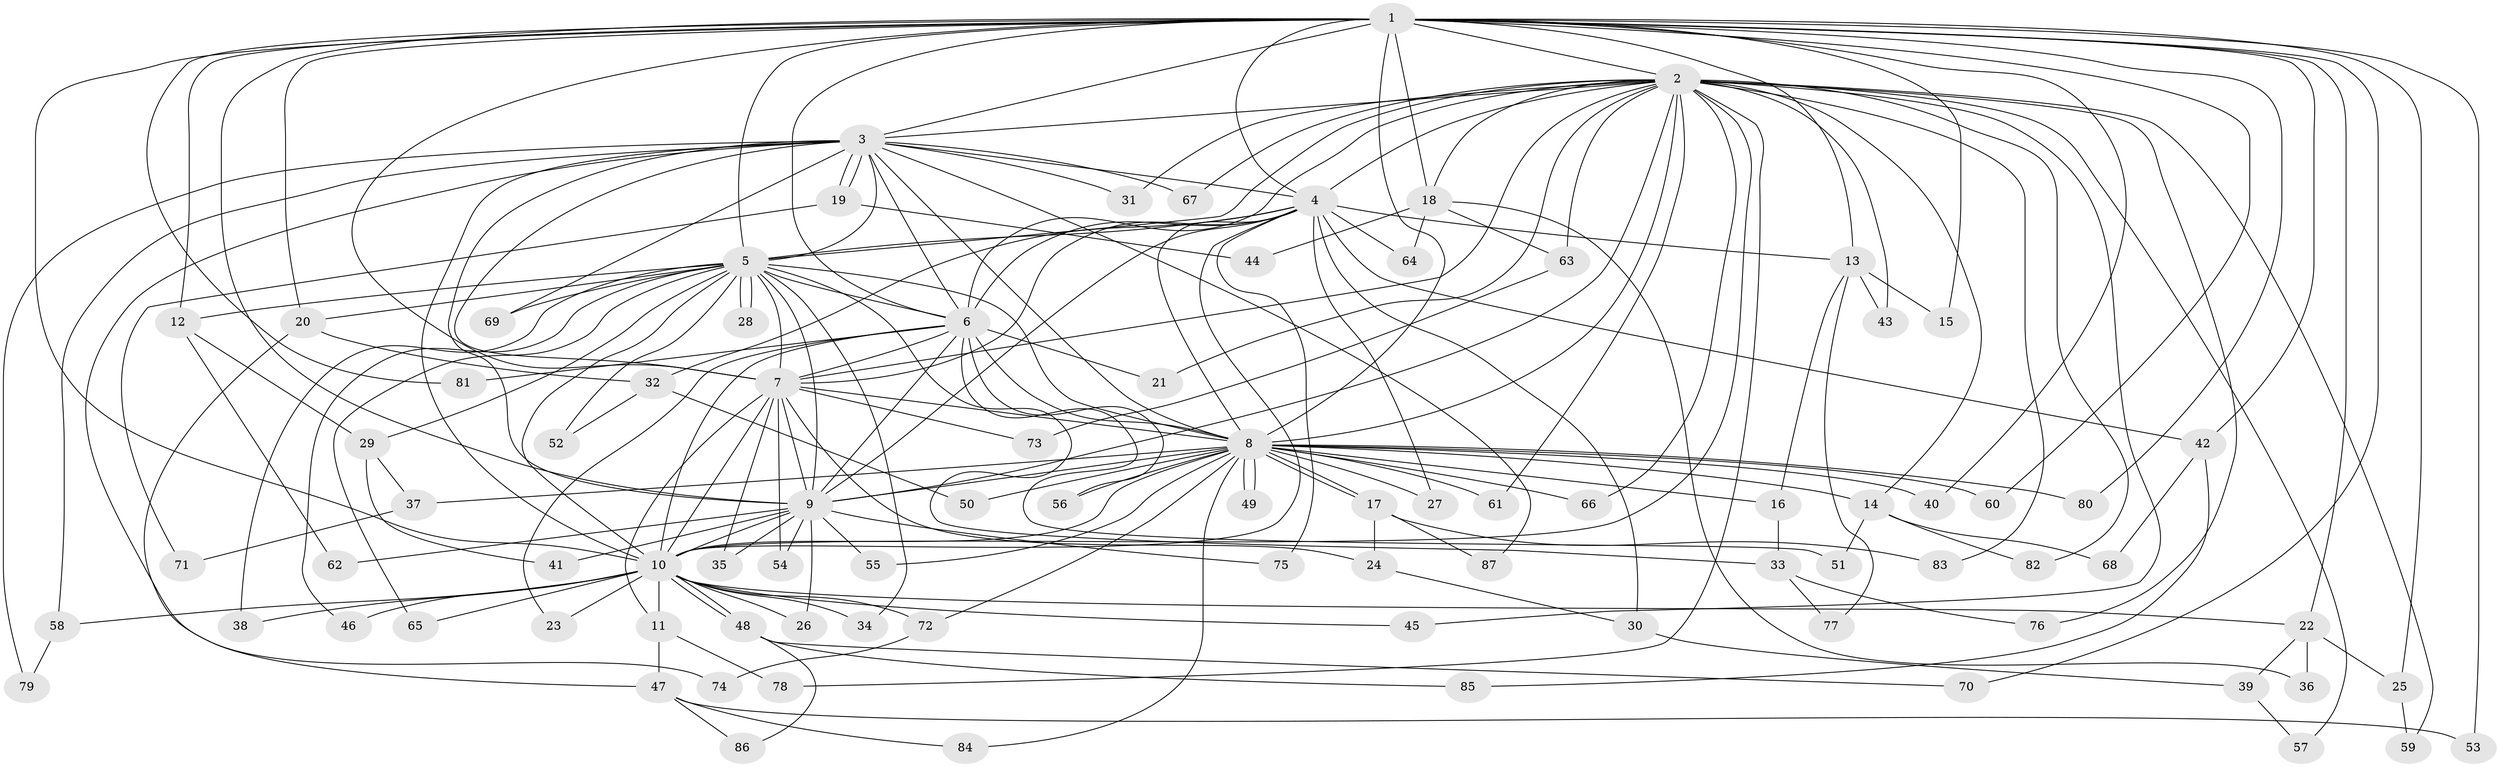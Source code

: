 // Generated by graph-tools (version 1.1) at 2025/44/03/09/25 04:44:06]
// undirected, 87 vertices, 199 edges
graph export_dot {
graph [start="1"]
  node [color=gray90,style=filled];
  1;
  2;
  3;
  4;
  5;
  6;
  7;
  8;
  9;
  10;
  11;
  12;
  13;
  14;
  15;
  16;
  17;
  18;
  19;
  20;
  21;
  22;
  23;
  24;
  25;
  26;
  27;
  28;
  29;
  30;
  31;
  32;
  33;
  34;
  35;
  36;
  37;
  38;
  39;
  40;
  41;
  42;
  43;
  44;
  45;
  46;
  47;
  48;
  49;
  50;
  51;
  52;
  53;
  54;
  55;
  56;
  57;
  58;
  59;
  60;
  61;
  62;
  63;
  64;
  65;
  66;
  67;
  68;
  69;
  70;
  71;
  72;
  73;
  74;
  75;
  76;
  77;
  78;
  79;
  80;
  81;
  82;
  83;
  84;
  85;
  86;
  87;
  1 -- 2;
  1 -- 3;
  1 -- 4;
  1 -- 5;
  1 -- 6;
  1 -- 7;
  1 -- 8;
  1 -- 9;
  1 -- 10;
  1 -- 12;
  1 -- 13;
  1 -- 15;
  1 -- 18;
  1 -- 20;
  1 -- 22;
  1 -- 25;
  1 -- 40;
  1 -- 42;
  1 -- 53;
  1 -- 60;
  1 -- 70;
  1 -- 80;
  1 -- 81;
  2 -- 3;
  2 -- 4;
  2 -- 5;
  2 -- 6;
  2 -- 7;
  2 -- 8;
  2 -- 9;
  2 -- 10;
  2 -- 14;
  2 -- 18;
  2 -- 21;
  2 -- 31;
  2 -- 43;
  2 -- 45;
  2 -- 57;
  2 -- 59;
  2 -- 61;
  2 -- 63;
  2 -- 66;
  2 -- 67;
  2 -- 76;
  2 -- 78;
  2 -- 82;
  2 -- 83;
  3 -- 4;
  3 -- 5;
  3 -- 6;
  3 -- 7;
  3 -- 8;
  3 -- 9;
  3 -- 10;
  3 -- 19;
  3 -- 19;
  3 -- 31;
  3 -- 58;
  3 -- 67;
  3 -- 69;
  3 -- 74;
  3 -- 79;
  3 -- 87;
  4 -- 5;
  4 -- 6;
  4 -- 7;
  4 -- 8;
  4 -- 9;
  4 -- 10;
  4 -- 13;
  4 -- 27;
  4 -- 30;
  4 -- 32;
  4 -- 42;
  4 -- 64;
  4 -- 75;
  5 -- 6;
  5 -- 7;
  5 -- 8;
  5 -- 9;
  5 -- 10;
  5 -- 12;
  5 -- 20;
  5 -- 28;
  5 -- 28;
  5 -- 29;
  5 -- 33;
  5 -- 34;
  5 -- 38;
  5 -- 46;
  5 -- 52;
  5 -- 65;
  5 -- 69;
  6 -- 7;
  6 -- 8;
  6 -- 9;
  6 -- 10;
  6 -- 21;
  6 -- 23;
  6 -- 51;
  6 -- 56;
  6 -- 81;
  7 -- 8;
  7 -- 9;
  7 -- 10;
  7 -- 11;
  7 -- 24;
  7 -- 35;
  7 -- 54;
  7 -- 73;
  8 -- 9;
  8 -- 10;
  8 -- 14;
  8 -- 16;
  8 -- 17;
  8 -- 17;
  8 -- 27;
  8 -- 37;
  8 -- 40;
  8 -- 49;
  8 -- 49;
  8 -- 50;
  8 -- 55;
  8 -- 56;
  8 -- 60;
  8 -- 61;
  8 -- 66;
  8 -- 72;
  8 -- 80;
  8 -- 84;
  9 -- 10;
  9 -- 26;
  9 -- 35;
  9 -- 41;
  9 -- 54;
  9 -- 55;
  9 -- 62;
  9 -- 75;
  10 -- 11;
  10 -- 22;
  10 -- 23;
  10 -- 26;
  10 -- 34;
  10 -- 38;
  10 -- 45;
  10 -- 46;
  10 -- 48;
  10 -- 48;
  10 -- 58;
  10 -- 65;
  10 -- 72;
  11 -- 47;
  11 -- 78;
  12 -- 29;
  12 -- 62;
  13 -- 15;
  13 -- 16;
  13 -- 43;
  13 -- 77;
  14 -- 51;
  14 -- 68;
  14 -- 82;
  16 -- 33;
  17 -- 24;
  17 -- 83;
  17 -- 87;
  18 -- 36;
  18 -- 44;
  18 -- 63;
  18 -- 64;
  19 -- 44;
  19 -- 71;
  20 -- 32;
  20 -- 47;
  22 -- 25;
  22 -- 36;
  22 -- 39;
  24 -- 30;
  25 -- 59;
  29 -- 37;
  29 -- 41;
  30 -- 39;
  32 -- 50;
  32 -- 52;
  33 -- 76;
  33 -- 77;
  37 -- 71;
  39 -- 57;
  42 -- 68;
  42 -- 85;
  47 -- 53;
  47 -- 84;
  47 -- 86;
  48 -- 70;
  48 -- 85;
  48 -- 86;
  58 -- 79;
  63 -- 73;
  72 -- 74;
}

